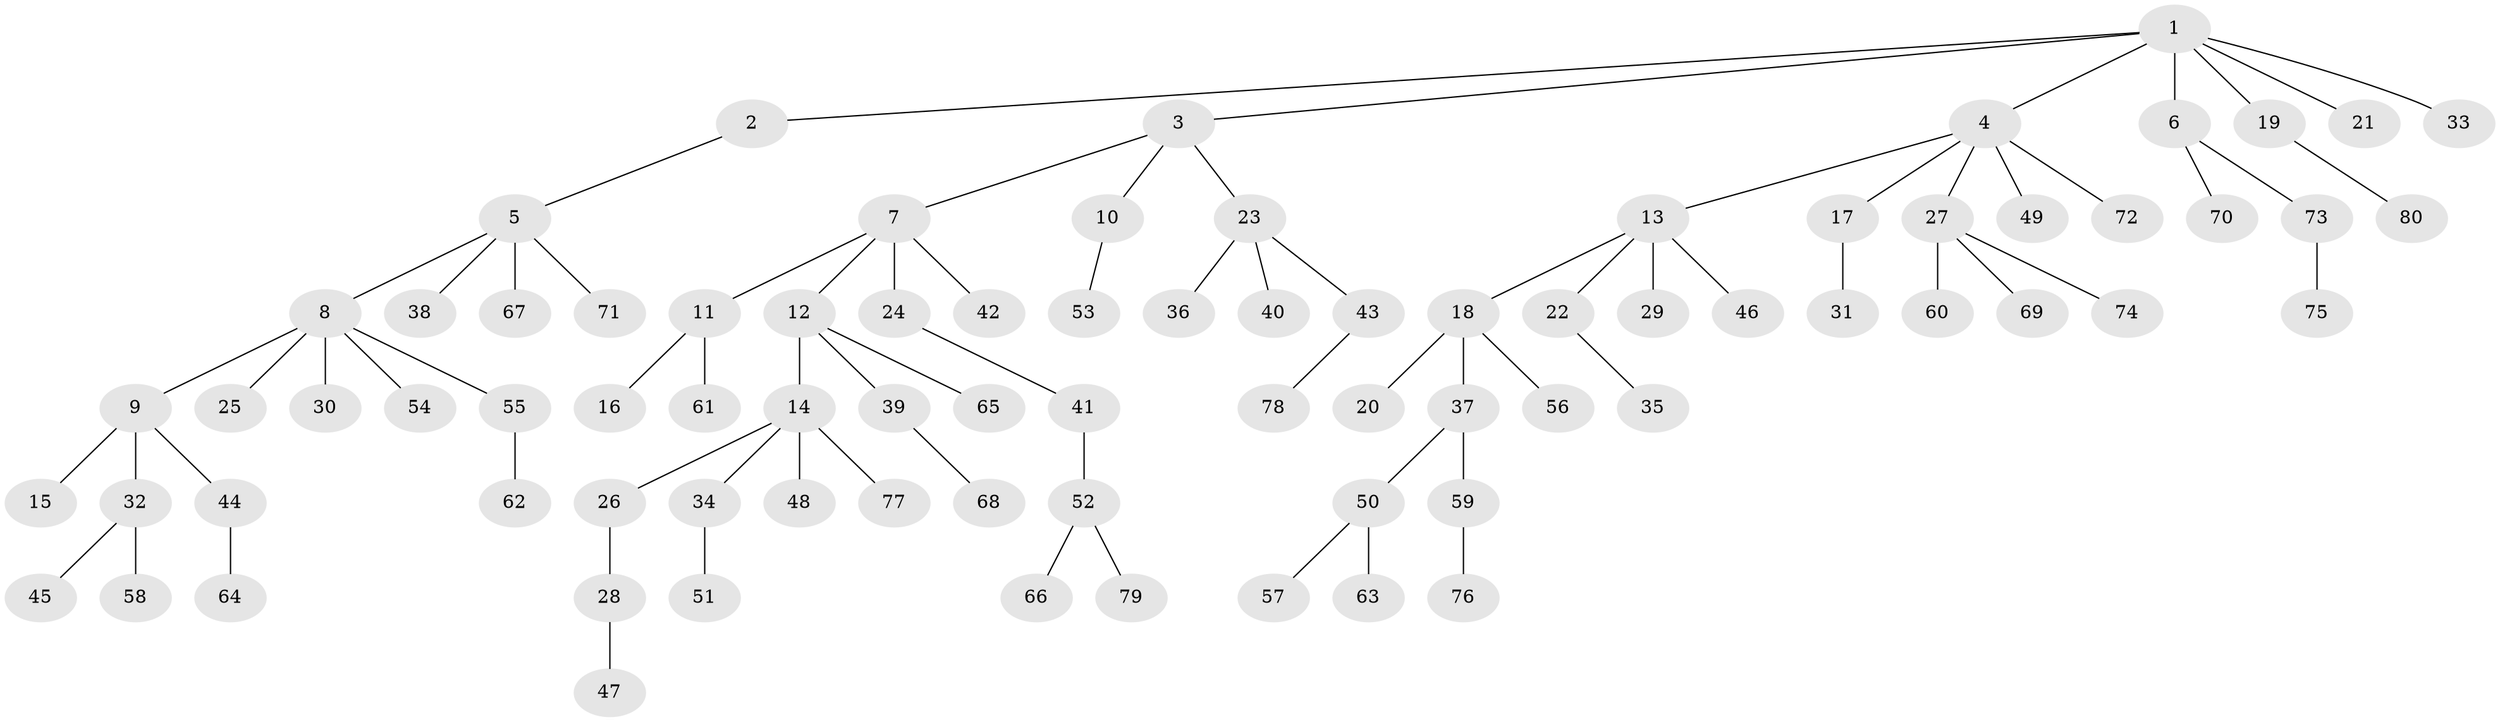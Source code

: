 // Generated by graph-tools (version 1.1) at 2025/11/02/27/25 16:11:26]
// undirected, 80 vertices, 79 edges
graph export_dot {
graph [start="1"]
  node [color=gray90,style=filled];
  1;
  2;
  3;
  4;
  5;
  6;
  7;
  8;
  9;
  10;
  11;
  12;
  13;
  14;
  15;
  16;
  17;
  18;
  19;
  20;
  21;
  22;
  23;
  24;
  25;
  26;
  27;
  28;
  29;
  30;
  31;
  32;
  33;
  34;
  35;
  36;
  37;
  38;
  39;
  40;
  41;
  42;
  43;
  44;
  45;
  46;
  47;
  48;
  49;
  50;
  51;
  52;
  53;
  54;
  55;
  56;
  57;
  58;
  59;
  60;
  61;
  62;
  63;
  64;
  65;
  66;
  67;
  68;
  69;
  70;
  71;
  72;
  73;
  74;
  75;
  76;
  77;
  78;
  79;
  80;
  1 -- 2;
  1 -- 3;
  1 -- 4;
  1 -- 6;
  1 -- 19;
  1 -- 21;
  1 -- 33;
  2 -- 5;
  3 -- 7;
  3 -- 10;
  3 -- 23;
  4 -- 13;
  4 -- 17;
  4 -- 27;
  4 -- 49;
  4 -- 72;
  5 -- 8;
  5 -- 38;
  5 -- 67;
  5 -- 71;
  6 -- 70;
  6 -- 73;
  7 -- 11;
  7 -- 12;
  7 -- 24;
  7 -- 42;
  8 -- 9;
  8 -- 25;
  8 -- 30;
  8 -- 54;
  8 -- 55;
  9 -- 15;
  9 -- 32;
  9 -- 44;
  10 -- 53;
  11 -- 16;
  11 -- 61;
  12 -- 14;
  12 -- 39;
  12 -- 65;
  13 -- 18;
  13 -- 22;
  13 -- 29;
  13 -- 46;
  14 -- 26;
  14 -- 34;
  14 -- 48;
  14 -- 77;
  17 -- 31;
  18 -- 20;
  18 -- 37;
  18 -- 56;
  19 -- 80;
  22 -- 35;
  23 -- 36;
  23 -- 40;
  23 -- 43;
  24 -- 41;
  26 -- 28;
  27 -- 60;
  27 -- 69;
  27 -- 74;
  28 -- 47;
  32 -- 45;
  32 -- 58;
  34 -- 51;
  37 -- 50;
  37 -- 59;
  39 -- 68;
  41 -- 52;
  43 -- 78;
  44 -- 64;
  50 -- 57;
  50 -- 63;
  52 -- 66;
  52 -- 79;
  55 -- 62;
  59 -- 76;
  73 -- 75;
}
